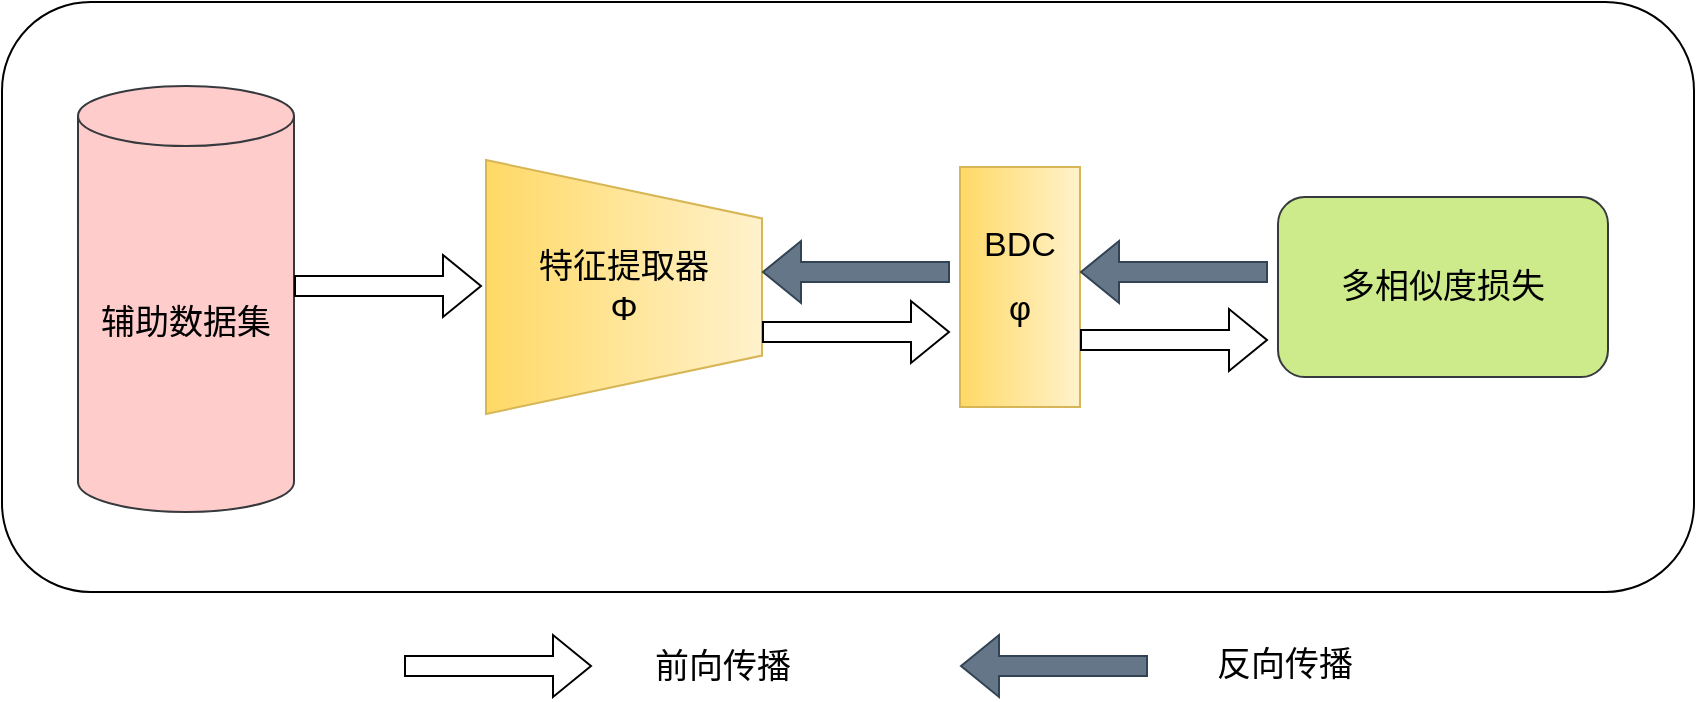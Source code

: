 <mxfile version="24.2.7" type="github">
  <diagram name="第 1 页" id="KLRgWbinqZSVkuUm89tR">
    <mxGraphModel dx="1050" dy="539" grid="0" gridSize="10" guides="1" tooltips="1" connect="1" arrows="1" fold="1" page="0" pageScale="1" pageWidth="827" pageHeight="1169" math="0" shadow="0">
      <root>
        <mxCell id="0" />
        <mxCell id="1" parent="0" />
        <mxCell id="JG4QHbzKg3VYNoe6uE91-1" value="&lt;font style=&quot;font-size: 17px;&quot;&gt;辅助数据集&lt;/font&gt;" style="shape=cylinder3;whiteSpace=wrap;html=1;boundedLbl=1;backgroundOutline=1;size=15;fillColor=#ffcccc;strokeColor=#36393d;" parent="1" vertex="1">
          <mxGeometry x="43" y="89" width="108" height="213" as="geometry" />
        </mxCell>
        <mxCell id="JG4QHbzKg3VYNoe6uE91-2" value="&lt;div style=&quot;font-size: 17px;&quot;&gt;&lt;font style=&quot;font-size: 17px;&quot;&gt;&lt;font style=&quot;font-size: 17px;&quot;&gt;&lt;font style=&quot;font-size: 17px;&quot;&gt;特征提取器&lt;/font&gt;&lt;span class=&quot;content-right_1THTn&quot;&gt; &lt;br&gt;&lt;/span&gt;&lt;/font&gt;&lt;/font&gt;&lt;/div&gt;&lt;div style=&quot;font-size: 17px;&quot;&gt;&lt;font style=&quot;font-size: 17px;&quot;&gt;&lt;font style=&quot;font-size: 17px;&quot;&gt;&lt;span class=&quot;content-right_1THTn&quot;&gt;Φ&lt;/span&gt;&lt;/font&gt;&lt;/font&gt;&lt;/div&gt;" style="verticalLabelPosition=middle;verticalAlign=middle;html=1;shape=trapezoid;perimeter=trapezoidPerimeter;whiteSpace=wrap;size=0.23;arcSize=10;flipV=1;labelPosition=center;align=center;direction=south;fillColor=#fff2cc;gradientColor=#ffd966;strokeColor=#d6b656;" parent="1" vertex="1">
          <mxGeometry x="247" y="126" width="138" height="127" as="geometry" />
        </mxCell>
        <mxCell id="JG4QHbzKg3VYNoe6uE91-3" value="&lt;font style=&quot;font-size: 17px;&quot;&gt;BDC &lt;/font&gt;&lt;h1 style=&quot;font-size: 17px;&quot; class=&quot;QuestionHeader-title&quot;&gt;&lt;font style=&quot;font-size: 17px;&quot;&gt;&lt;span style=&quot;font-weight: normal;&quot;&gt;φ&lt;/span&gt;&lt;/font&gt;&lt;/h1&gt;" style="rounded=0;whiteSpace=wrap;html=1;direction=south;fillColor=#fff2cc;gradientColor=#ffd966;strokeColor=#d6b656;" parent="1" vertex="1">
          <mxGeometry x="484" y="129.5" width="60" height="120" as="geometry" />
        </mxCell>
        <mxCell id="JG4QHbzKg3VYNoe6uE91-5" value="&lt;font size=&quot;1&quot;&gt;&lt;font style=&quot;font-size: 17px;&quot;&gt;多相似度损失&lt;/font&gt;&lt;/font&gt;" style="rounded=1;whiteSpace=wrap;html=1;fillColor=#cdeb8b;strokeColor=#36393d;" parent="1" vertex="1">
          <mxGeometry x="643" y="144.5" width="165" height="90" as="geometry" />
        </mxCell>
        <mxCell id="JG4QHbzKg3VYNoe6uE91-6" value="" style="shape=flexArrow;endArrow=classic;html=1;rounded=0;" parent="1" edge="1">
          <mxGeometry width="50" height="50" relative="1" as="geometry">
            <mxPoint x="151" y="189" as="sourcePoint" />
            <mxPoint x="245" y="189" as="targetPoint" />
          </mxGeometry>
        </mxCell>
        <mxCell id="JG4QHbzKg3VYNoe6uE91-7" value="" style="shape=flexArrow;endArrow=classic;html=1;rounded=0;fontStyle=1" parent="1" edge="1">
          <mxGeometry width="50" height="50" relative="1" as="geometry">
            <mxPoint x="544" y="216" as="sourcePoint" />
            <mxPoint x="638" y="216" as="targetPoint" />
          </mxGeometry>
        </mxCell>
        <mxCell id="JG4QHbzKg3VYNoe6uE91-8" value="" style="shape=flexArrow;endArrow=classic;html=1;rounded=0;" parent="1" edge="1">
          <mxGeometry width="50" height="50" relative="1" as="geometry">
            <mxPoint x="385" y="212" as="sourcePoint" />
            <mxPoint x="479" y="212" as="targetPoint" />
          </mxGeometry>
        </mxCell>
        <mxCell id="JG4QHbzKg3VYNoe6uE91-9" value="" style="shape=flexArrow;endArrow=none;html=1;rounded=0;fontStyle=1;startArrow=block;endFill=0;fillColor=#647687;strokeColor=#314354;" parent="1" edge="1">
          <mxGeometry width="50" height="50" relative="1" as="geometry">
            <mxPoint x="544" y="182" as="sourcePoint" />
            <mxPoint x="638" y="182" as="targetPoint" />
          </mxGeometry>
        </mxCell>
        <mxCell id="JG4QHbzKg3VYNoe6uE91-10" value="" style="shape=flexArrow;endArrow=none;html=1;rounded=0;fontStyle=1;startArrow=block;endFill=0;fillColor=#647687;strokeColor=#314354;" parent="1" edge="1">
          <mxGeometry width="50" height="50" relative="1" as="geometry">
            <mxPoint x="385" y="182" as="sourcePoint" />
            <mxPoint x="479" y="182" as="targetPoint" />
          </mxGeometry>
        </mxCell>
        <mxCell id="JG4QHbzKg3VYNoe6uE91-17" value="&lt;font style=&quot;font-size: 17px;&quot;&gt;&lt;font style=&quot;font-size: 17px;&quot;&gt;前向传播&lt;br&gt;&lt;/font&gt;&lt;/font&gt;" style="text;html=1;align=center;verticalAlign=middle;resizable=0;points=[];autosize=1;strokeColor=none;fillColor=none;" parent="1" vertex="1">
          <mxGeometry x="322" y="364" width="86" height="32" as="geometry" />
        </mxCell>
        <mxCell id="JG4QHbzKg3VYNoe6uE91-18" value="&lt;font style=&quot;font-size: 17px;&quot;&gt;反向传播&lt;/font&gt;" style="text;html=1;align=center;verticalAlign=middle;resizable=0;points=[];autosize=1;strokeColor=none;fillColor=none;" parent="1" vertex="1">
          <mxGeometry x="603" y="363" width="86" height="32" as="geometry" />
        </mxCell>
        <mxCell id="JG4QHbzKg3VYNoe6uE91-21" value="" style="shape=flexArrow;endArrow=none;html=1;rounded=0;fontStyle=1;startArrow=block;endFill=0;fillColor=#647687;strokeColor=#314354;" parent="1" edge="1">
          <mxGeometry width="50" height="50" relative="1" as="geometry">
            <mxPoint x="484" y="379" as="sourcePoint" />
            <mxPoint x="578" y="379" as="targetPoint" />
          </mxGeometry>
        </mxCell>
        <mxCell id="JG4QHbzKg3VYNoe6uE91-22" value="" style="shape=flexArrow;endArrow=classic;html=1;rounded=0;" parent="1" edge="1">
          <mxGeometry width="50" height="50" relative="1" as="geometry">
            <mxPoint x="206" y="379" as="sourcePoint" />
            <mxPoint x="300" y="379" as="targetPoint" />
          </mxGeometry>
        </mxCell>
        <mxCell id="17jd-rU8aqqcspZUzgB9-5" value="" style="rounded=1;whiteSpace=wrap;html=1;fillColor=none;" vertex="1" parent="1">
          <mxGeometry x="5" y="47" width="846" height="295" as="geometry" />
        </mxCell>
      </root>
    </mxGraphModel>
  </diagram>
</mxfile>
